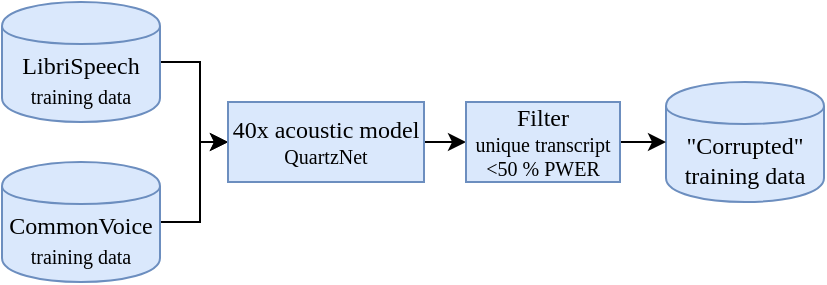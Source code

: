 <mxfile version="13.0.2" type="device"><diagram id="ERvEikIAbuAEUn9lf5Qu" name="Page-1"><mxGraphModel dx="813" dy="482" grid="1" gridSize="10" guides="1" tooltips="1" connect="1" arrows="1" fold="1" page="0" pageScale="1" pageWidth="1600" pageHeight="1200" math="0" shadow="0"><root><mxCell id="0"/><mxCell id="1" parent="0"/><mxCell id="eUSzUOOEXnN9xocqB80q-5" style="edgeStyle=orthogonalEdgeStyle;rounded=0;orthogonalLoop=1;jettySize=auto;html=1;exitX=1;exitY=0.5;exitDx=0;exitDy=0;entryX=0;entryY=0.5;entryDx=0;entryDy=0;fontFamily=Times New Roman;" edge="1" parent="1" source="eUSzUOOEXnN9xocqB80q-2" target="eUSzUOOEXnN9xocqB80q-4"><mxGeometry relative="1" as="geometry"/></mxCell><mxCell id="eUSzUOOEXnN9xocqB80q-2" value="&lt;div&gt;LibriSpeech&lt;/div&gt;&lt;div&gt;&lt;font style=&quot;font-size: 10px&quot;&gt;training data&lt;/font&gt;&lt;br&gt;&lt;/div&gt;" style="shape=cylinder;whiteSpace=wrap;html=1;boundedLbl=1;backgroundOutline=1;rounded=0;strokeColor=#6c8ebf;fillColor=#dae8fc;fontFamily=Times New Roman;" vertex="1" parent="1"><mxGeometry x="2" y="6" width="79" height="60" as="geometry"/></mxCell><mxCell id="eUSzUOOEXnN9xocqB80q-16" style="edgeStyle=orthogonalEdgeStyle;rounded=0;orthogonalLoop=1;jettySize=auto;html=1;exitX=1;exitY=0.5;exitDx=0;exitDy=0;entryX=0;entryY=0.5;entryDx=0;entryDy=0;fontFamily=Times New Roman;" edge="1" parent="1" source="eUSzUOOEXnN9xocqB80q-3" target="eUSzUOOEXnN9xocqB80q-4"><mxGeometry relative="1" as="geometry"/></mxCell><mxCell id="eUSzUOOEXnN9xocqB80q-3" value="&lt;div&gt;CommonVoice&lt;/div&gt;&lt;div&gt;&lt;font style=&quot;font-size: 10px&quot;&gt;training data&lt;/font&gt;&lt;br&gt;&lt;/div&gt;" style="shape=cylinder;whiteSpace=wrap;html=1;boundedLbl=1;backgroundOutline=1;rounded=0;strokeColor=#6c8ebf;fillColor=#dae8fc;fontFamily=Times New Roman;" vertex="1" parent="1"><mxGeometry x="2" y="86" width="79" height="60" as="geometry"/></mxCell><mxCell id="eUSzUOOEXnN9xocqB80q-8" style="edgeStyle=orthogonalEdgeStyle;rounded=0;orthogonalLoop=1;jettySize=auto;html=1;exitX=1;exitY=0.5;exitDx=0;exitDy=0;entryX=0;entryY=0.5;entryDx=0;entryDy=0;fontFamily=Times New Roman;" edge="1" parent="1" source="eUSzUOOEXnN9xocqB80q-4" target="eUSzUOOEXnN9xocqB80q-14"><mxGeometry relative="1" as="geometry"><mxPoint x="292" y="76" as="targetPoint"/></mxGeometry></mxCell><mxCell id="eUSzUOOEXnN9xocqB80q-4" value="&lt;div&gt;40x acoustic model&lt;/div&gt;&lt;div style=&quot;font-size: 10px&quot;&gt;QuartzNet&lt;br&gt;&lt;/div&gt;" style="rounded=0;whiteSpace=wrap;html=1;strokeColor=#6c8ebf;fillColor=#dae8fc;fontFamily=Times New Roman;shadow=0;" vertex="1" parent="1"><mxGeometry x="115" y="56" width="98" height="40" as="geometry"/></mxCell><mxCell id="eUSzUOOEXnN9xocqB80q-9" value="&lt;div&gt;&quot;Corrupted&quot;&lt;/div&gt;&lt;div&gt;training data&lt;br&gt;&lt;/div&gt;" style="shape=cylinder;whiteSpace=wrap;html=1;boundedLbl=1;backgroundOutline=1;rounded=0;strokeColor=#6c8ebf;fillColor=#dae8fc;fontFamily=Times New Roman;" vertex="1" parent="1"><mxGeometry x="334" y="46" width="79" height="60" as="geometry"/></mxCell><mxCell id="eUSzUOOEXnN9xocqB80q-35" style="edgeStyle=orthogonalEdgeStyle;rounded=0;orthogonalLoop=1;jettySize=auto;html=1;exitX=1;exitY=0.5;exitDx=0;exitDy=0;entryX=0;entryY=0.5;entryDx=0;entryDy=0;fontFamily=Times New Roman;" edge="1" parent="1" source="eUSzUOOEXnN9xocqB80q-14" target="eUSzUOOEXnN9xocqB80q-9"><mxGeometry relative="1" as="geometry"/></mxCell><mxCell id="eUSzUOOEXnN9xocqB80q-14" value="&lt;div&gt;Filter&lt;/div&gt;&lt;div style=&quot;font-size: 10px&quot;&gt;unique transcript&lt;/div&gt;&lt;div style=&quot;font-size: 10px&quot;&gt;&amp;lt;50 % PWER&lt;br&gt;&lt;/div&gt;" style="rounded=0;whiteSpace=wrap;html=1;strokeColor=#6c8ebf;fillColor=#dae8fc;fontFamily=Times New Roman;" vertex="1" parent="1"><mxGeometry x="234" y="56" width="77" height="40" as="geometry"/></mxCell></root></mxGraphModel></diagram></mxfile>